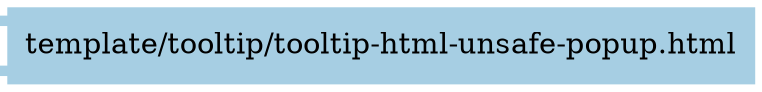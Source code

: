 digraph dependencies {
  node[shape="component",style="filled",colorscheme=paired12]


    node[shape="component"]
    "template/tooltip/tooltip-html-unsafe-popup.html"[label="template/tooltip/tooltip-html-unsafe-popup.html", color=1]

    


    node[shape="ellipse"]
    


    

    

    

    node[shape="cds"]
    

    









    node[shape="ellipse",style="filled", color=9]
    

    


    

    

    

    


}
